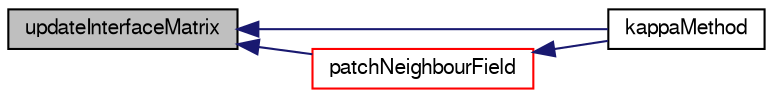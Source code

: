 digraph "updateInterfaceMatrix"
{
  bgcolor="transparent";
  edge [fontname="FreeSans",fontsize="10",labelfontname="FreeSans",labelfontsize="10"];
  node [fontname="FreeSans",fontsize="10",shape=record];
  rankdir="LR";
  Node182 [label="updateInterfaceMatrix",height=0.2,width=0.4,color="black", fillcolor="grey75", style="filled", fontcolor="black"];
  Node182 -> Node183 [dir="back",color="midnightblue",fontsize="10",style="solid",fontname="FreeSans"];
  Node183 [label="kappaMethod",height=0.2,width=0.4,color="black",URL="$a28962.html#a3d540a5c6e3fb9567294b4bcdbde8821",tooltip="Method to obtain K. "];
  Node182 -> Node184 [dir="back",color="midnightblue",fontsize="10",style="solid",fontname="FreeSans"];
  Node184 [label="patchNeighbourField",height=0.2,width=0.4,color="red",URL="$a28962.html#a2ef56f139ca209926d783001df61c15a",tooltip="Return neighbour coupled internal cell data. "];
  Node184 -> Node183 [dir="back",color="midnightblue",fontsize="10",style="solid",fontname="FreeSans"];
}
